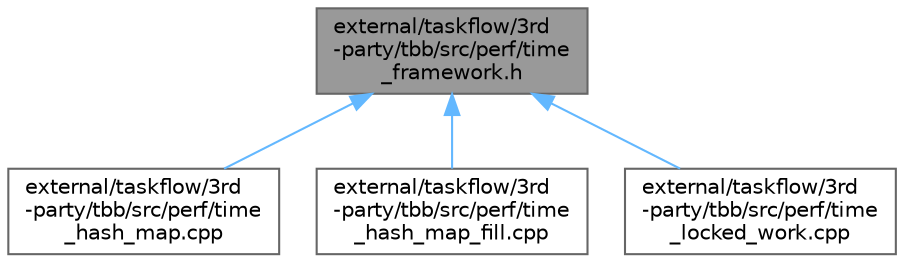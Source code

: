 digraph "external/taskflow/3rd-party/tbb/src/perf/time_framework.h"
{
 // LATEX_PDF_SIZE
  bgcolor="transparent";
  edge [fontname=Helvetica,fontsize=10,labelfontname=Helvetica,labelfontsize=10];
  node [fontname=Helvetica,fontsize=10,shape=box,height=0.2,width=0.4];
  Node1 [id="Node000001",label="external/taskflow/3rd\l-party/tbb/src/perf/time\l_framework.h",height=0.2,width=0.4,color="gray40", fillcolor="grey60", style="filled", fontcolor="black",tooltip=" "];
  Node1 -> Node2 [id="edge1_Node000001_Node000002",dir="back",color="steelblue1",style="solid",tooltip=" "];
  Node2 [id="Node000002",label="external/taskflow/3rd\l-party/tbb/src/perf/time\l_hash_map.cpp",height=0.2,width=0.4,color="grey40", fillcolor="white", style="filled",URL="$time__hash__map_8cpp.html",tooltip=" "];
  Node1 -> Node3 [id="edge2_Node000001_Node000003",dir="back",color="steelblue1",style="solid",tooltip=" "];
  Node3 [id="Node000003",label="external/taskflow/3rd\l-party/tbb/src/perf/time\l_hash_map_fill.cpp",height=0.2,width=0.4,color="grey40", fillcolor="white", style="filled",URL="$time__hash__map__fill_8cpp.html",tooltip=" "];
  Node1 -> Node4 [id="edge3_Node000001_Node000004",dir="back",color="steelblue1",style="solid",tooltip=" "];
  Node4 [id="Node000004",label="external/taskflow/3rd\l-party/tbb/src/perf/time\l_locked_work.cpp",height=0.2,width=0.4,color="grey40", fillcolor="white", style="filled",URL="$time__locked__work_8cpp.html",tooltip=" "];
}

